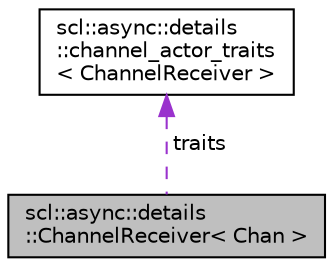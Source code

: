 digraph "scl::async::details::ChannelReceiver&lt; Chan &gt;"
{
  edge [fontname="Helvetica",fontsize="10",labelfontname="Helvetica",labelfontsize="10"];
  node [fontname="Helvetica",fontsize="10",shape=record];
  Node1 [label="scl::async::details\l::ChannelReceiver\< Chan \>",height=0.2,width=0.4,color="black", fillcolor="grey75", style="filled", fontcolor="black"];
  Node2 -> Node1 [dir="back",color="darkorchid3",fontsize="10",style="dashed",label=" traits" ,fontname="Helvetica"];
  Node2 [label="scl::async::details\l::channel_actor_traits\l\< ChannelReceiver \>",height=0.2,width=0.4,color="black", fillcolor="white", style="filled",URL="$structscl_1_1async_1_1details_1_1channel__actor__traits.html"];
}
